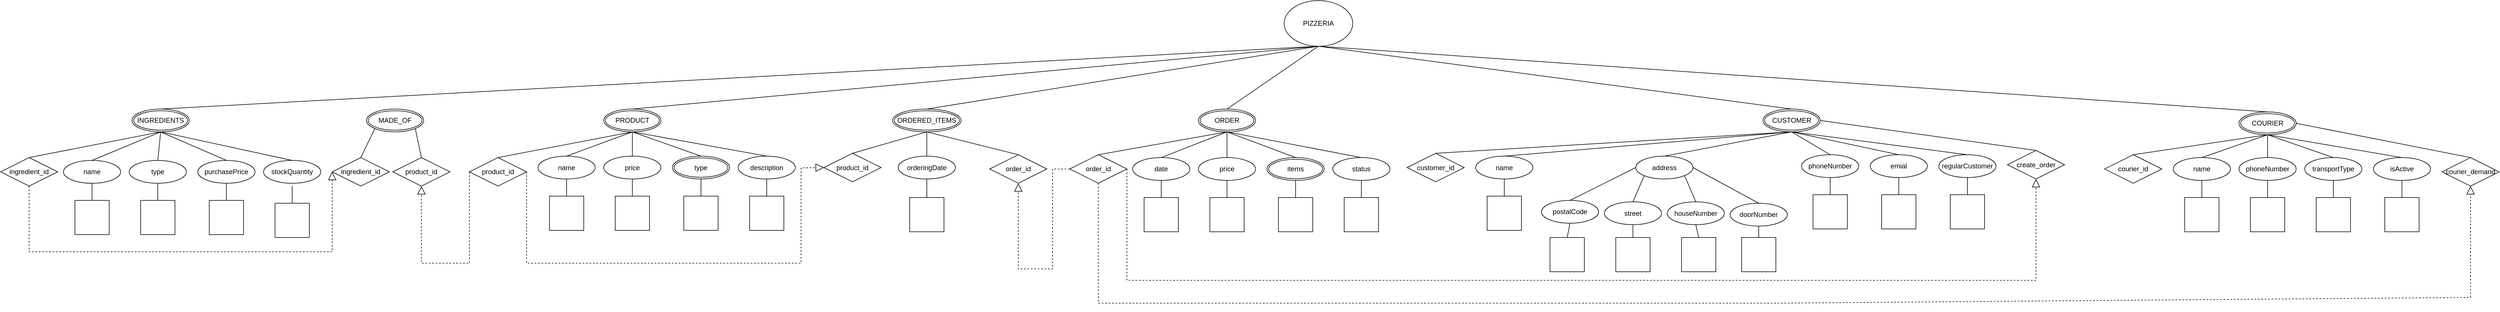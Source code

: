 <mxfile version="22.0.2" type="device">
  <diagram name="1 oldal" id="Y89i1WQ8OMozFqZU52EG">
    <mxGraphModel dx="2624" dy="1449" grid="1" gridSize="10" guides="1" tooltips="1" connect="1" arrows="1" fold="1" page="1" pageScale="1" pageWidth="1654" pageHeight="1169" math="0" shadow="0">
      <root>
        <mxCell id="0" />
        <mxCell id="1" parent="0" />
        <mxCell id="_i2WzTihqjqj80gomEKn-1" value="PIZZERIA" style="ellipse;whiteSpace=wrap;html=1;" parent="1" vertex="1">
          <mxGeometry x="2455" y="290" width="120" height="80" as="geometry" />
        </mxCell>
        <mxCell id="_i2WzTihqjqj80gomEKn-2" value="INGREDIENTS" style="ellipse;shape=doubleEllipse;margin=3;whiteSpace=wrap;html=1;align=center;" parent="1" vertex="1">
          <mxGeometry x="440" y="480" width="100" height="40" as="geometry" />
        </mxCell>
        <mxCell id="_i2WzTihqjqj80gomEKn-3" value="name" style="ellipse;whiteSpace=wrap;html=1;align=center;" parent="1" vertex="1">
          <mxGeometry x="320" y="570" width="100" height="40" as="geometry" />
        </mxCell>
        <mxCell id="_i2WzTihqjqj80gomEKn-4" value="type" style="ellipse;whiteSpace=wrap;html=1;align=center;" parent="1" vertex="1">
          <mxGeometry x="435" y="570" width="100" height="40" as="geometry" />
        </mxCell>
        <mxCell id="_i2WzTihqjqj80gomEKn-5" value="stockQuantity" style="ellipse;whiteSpace=wrap;html=1;align=center;" parent="1" vertex="1">
          <mxGeometry x="670" y="570" width="100" height="40" as="geometry" />
        </mxCell>
        <mxCell id="_i2WzTihqjqj80gomEKn-6" value="purchasePrice" style="ellipse;whiteSpace=wrap;html=1;align=center;" parent="1" vertex="1">
          <mxGeometry x="555" y="570" width="100" height="40" as="geometry" />
        </mxCell>
        <mxCell id="_i2WzTihqjqj80gomEKn-7" value="" style="endArrow=none;html=1;rounded=0;exitX=0.5;exitY=0;exitDx=0;exitDy=0;entryX=0.5;entryY=1;entryDx=0;entryDy=0;" parent="1" source="_i2WzTihqjqj80gomEKn-78" target="_i2WzTihqjqj80gomEKn-2" edge="1">
          <mxGeometry width="50" height="50" relative="1" as="geometry">
            <mxPoint x="260" y="570" as="sourcePoint" />
            <mxPoint x="480" y="490" as="targetPoint" />
          </mxGeometry>
        </mxCell>
        <mxCell id="_i2WzTihqjqj80gomEKn-8" value="" style="endArrow=none;html=1;rounded=0;exitX=0.5;exitY=0;exitDx=0;exitDy=0;entryX=0.5;entryY=1;entryDx=0;entryDy=0;" parent="1" source="_i2WzTihqjqj80gomEKn-3" target="_i2WzTihqjqj80gomEKn-2" edge="1">
          <mxGeometry width="50" height="50" relative="1" as="geometry">
            <mxPoint x="270" y="580" as="sourcePoint" />
            <mxPoint x="490" y="540" as="targetPoint" />
          </mxGeometry>
        </mxCell>
        <mxCell id="_i2WzTihqjqj80gomEKn-9" value="" style="endArrow=none;html=1;rounded=0;exitX=0.5;exitY=0;exitDx=0;exitDy=0;entryX=0.5;entryY=1;entryDx=0;entryDy=0;" parent="1" source="_i2WzTihqjqj80gomEKn-4" target="_i2WzTihqjqj80gomEKn-2" edge="1">
          <mxGeometry width="50" height="50" relative="1" as="geometry">
            <mxPoint x="380" y="580" as="sourcePoint" />
            <mxPoint x="500" y="530" as="targetPoint" />
          </mxGeometry>
        </mxCell>
        <mxCell id="_i2WzTihqjqj80gomEKn-10" value="" style="endArrow=none;html=1;rounded=0;exitX=0.5;exitY=0;exitDx=0;exitDy=0;entryX=0.5;entryY=1;entryDx=0;entryDy=0;" parent="1" source="_i2WzTihqjqj80gomEKn-6" target="_i2WzTihqjqj80gomEKn-2" edge="1">
          <mxGeometry width="50" height="50" relative="1" as="geometry">
            <mxPoint x="495" y="580" as="sourcePoint" />
            <mxPoint x="500" y="530" as="targetPoint" />
          </mxGeometry>
        </mxCell>
        <mxCell id="_i2WzTihqjqj80gomEKn-11" value="" style="endArrow=none;html=1;rounded=0;entryX=0.5;entryY=1;entryDx=0;entryDy=0;exitX=0.5;exitY=0;exitDx=0;exitDy=0;" parent="1" source="_i2WzTihqjqj80gomEKn-5" target="_i2WzTihqjqj80gomEKn-2" edge="1">
          <mxGeometry width="50" height="50" relative="1" as="geometry">
            <mxPoint x="720" y="560" as="sourcePoint" />
            <mxPoint x="500" y="530" as="targetPoint" />
          </mxGeometry>
        </mxCell>
        <mxCell id="_i2WzTihqjqj80gomEKn-12" value="PRODUCT" style="ellipse;shape=doubleEllipse;margin=3;whiteSpace=wrap;html=1;align=center;" parent="1" vertex="1">
          <mxGeometry x="1265" y="480" width="100" height="40" as="geometry" />
        </mxCell>
        <mxCell id="_i2WzTihqjqj80gomEKn-13" value="name" style="ellipse;whiteSpace=wrap;html=1;align=center;" parent="1" vertex="1">
          <mxGeometry x="1150" y="562.5" width="100" height="40" as="geometry" />
        </mxCell>
        <mxCell id="_i2WzTihqjqj80gomEKn-14" value="price" style="ellipse;whiteSpace=wrap;html=1;align=center;" parent="1" vertex="1">
          <mxGeometry x="1265" y="562.5" width="100" height="40" as="geometry" />
        </mxCell>
        <mxCell id="_i2WzTihqjqj80gomEKn-15" value="description" style="ellipse;whiteSpace=wrap;html=1;align=center;" parent="1" vertex="1">
          <mxGeometry x="1500" y="562.5" width="100" height="40" as="geometry" />
        </mxCell>
        <mxCell id="_i2WzTihqjqj80gomEKn-16" value="type" style="ellipse;shape=doubleEllipse;margin=3;whiteSpace=wrap;html=1;align=center;" parent="1" vertex="1">
          <mxGeometry x="1385" y="562.5" width="100" height="40" as="geometry" />
        </mxCell>
        <mxCell id="_i2WzTihqjqj80gomEKn-17" value="" style="endArrow=none;html=1;rounded=0;exitX=0.5;exitY=0;exitDx=0;exitDy=0;entryX=0.5;entryY=1;entryDx=0;entryDy=0;" parent="1" source="_i2WzTihqjqj80gomEKn-79" target="_i2WzTihqjqj80gomEKn-12" edge="1">
          <mxGeometry width="50" height="50" relative="1" as="geometry">
            <mxPoint x="1240" y="565" as="sourcePoint" />
            <mxPoint x="1465" y="540" as="targetPoint" />
          </mxGeometry>
        </mxCell>
        <mxCell id="_i2WzTihqjqj80gomEKn-18" value="" style="endArrow=none;html=1;rounded=0;exitX=0.5;exitY=0;exitDx=0;exitDy=0;entryX=0.5;entryY=1;entryDx=0;entryDy=0;" parent="1" source="_i2WzTihqjqj80gomEKn-13" target="_i2WzTihqjqj80gomEKn-12" edge="1">
          <mxGeometry width="50" height="50" relative="1" as="geometry">
            <mxPoint x="1100" y="572.5" as="sourcePoint" />
            <mxPoint x="1315" y="537.5" as="targetPoint" />
          </mxGeometry>
        </mxCell>
        <mxCell id="_i2WzTihqjqj80gomEKn-19" value="" style="endArrow=none;html=1;rounded=0;entryX=0.5;entryY=1;entryDx=0;entryDy=0;exitX=0.5;exitY=0;exitDx=0;exitDy=0;" parent="1" source="_i2WzTihqjqj80gomEKn-14" target="_i2WzTihqjqj80gomEKn-12" edge="1">
          <mxGeometry width="50" height="50" relative="1" as="geometry">
            <mxPoint x="1360" y="552.5" as="sourcePoint" />
            <mxPoint x="1315" y="537.5" as="targetPoint" />
          </mxGeometry>
        </mxCell>
        <mxCell id="_i2WzTihqjqj80gomEKn-20" value="" style="endArrow=none;html=1;rounded=0;entryX=0.5;entryY=1;entryDx=0;entryDy=0;exitX=0.5;exitY=0;exitDx=0;exitDy=0;" parent="1" source="_i2WzTihqjqj80gomEKn-16" target="_i2WzTihqjqj80gomEKn-12" edge="1">
          <mxGeometry width="50" height="50" relative="1" as="geometry">
            <mxPoint x="1325" y="572.5" as="sourcePoint" />
            <mxPoint x="1315" y="537.5" as="targetPoint" />
          </mxGeometry>
        </mxCell>
        <mxCell id="_i2WzTihqjqj80gomEKn-21" value="" style="endArrow=none;html=1;rounded=0;entryX=0.5;entryY=1;entryDx=0;entryDy=0;exitX=0.5;exitY=0;exitDx=0;exitDy=0;" parent="1" source="_i2WzTihqjqj80gomEKn-15" target="_i2WzTihqjqj80gomEKn-12" edge="1">
          <mxGeometry width="50" height="50" relative="1" as="geometry">
            <mxPoint x="1550" y="562.5" as="sourcePoint" />
            <mxPoint x="1315" y="537.5" as="targetPoint" />
          </mxGeometry>
        </mxCell>
        <mxCell id="_i2WzTihqjqj80gomEKn-22" value="ORDER" style="ellipse;shape=doubleEllipse;margin=3;whiteSpace=wrap;html=1;align=center;" parent="1" vertex="1">
          <mxGeometry x="2305" y="480" width="100" height="40" as="geometry" />
        </mxCell>
        <mxCell id="_i2WzTihqjqj80gomEKn-23" value="date" style="ellipse;whiteSpace=wrap;html=1;align=center;" parent="1" vertex="1">
          <mxGeometry x="2190" y="565" width="100" height="40" as="geometry" />
        </mxCell>
        <mxCell id="_i2WzTihqjqj80gomEKn-24" value="price" style="ellipse;whiteSpace=wrap;html=1;align=center;" parent="1" vertex="1">
          <mxGeometry x="2305" y="565" width="100" height="40" as="geometry" />
        </mxCell>
        <mxCell id="_i2WzTihqjqj80gomEKn-25" value="status" style="ellipse;whiteSpace=wrap;html=1;align=center;" parent="1" vertex="1">
          <mxGeometry x="2540" y="565" width="100" height="40" as="geometry" />
        </mxCell>
        <mxCell id="_i2WzTihqjqj80gomEKn-26" value="items" style="ellipse;shape=doubleEllipse;margin=3;whiteSpace=wrap;html=1;align=center;" parent="1" vertex="1">
          <mxGeometry x="2425" y="565" width="100" height="40" as="geometry" />
        </mxCell>
        <mxCell id="_i2WzTihqjqj80gomEKn-27" value="" style="endArrow=none;html=1;rounded=0;exitX=0.5;exitY=0;exitDx=0;exitDy=0;entryX=0.5;entryY=1;entryDx=0;entryDy=0;" parent="1" source="_i2WzTihqjqj80gomEKn-80" target="_i2WzTihqjqj80gomEKn-22" edge="1">
          <mxGeometry width="50" height="50" relative="1" as="geometry">
            <mxPoint x="2130" y="550" as="sourcePoint" />
            <mxPoint x="2410" y="520" as="targetPoint" />
          </mxGeometry>
        </mxCell>
        <mxCell id="_i2WzTihqjqj80gomEKn-28" value="" style="endArrow=none;html=1;rounded=0;exitX=0.5;exitY=0;exitDx=0;exitDy=0;entryX=0.5;entryY=1;entryDx=0;entryDy=0;" parent="1" source="_i2WzTihqjqj80gomEKn-23" target="_i2WzTihqjqj80gomEKn-22" edge="1">
          <mxGeometry width="50" height="50" relative="1" as="geometry">
            <mxPoint x="2140" y="560" as="sourcePoint" />
            <mxPoint x="2365" y="530" as="targetPoint" />
          </mxGeometry>
        </mxCell>
        <mxCell id="_i2WzTihqjqj80gomEKn-29" value="" style="endArrow=none;html=1;rounded=0;exitX=0.5;exitY=0;exitDx=0;exitDy=0;entryX=0.5;entryY=1;entryDx=0;entryDy=0;" parent="1" source="_i2WzTihqjqj80gomEKn-24" target="_i2WzTihqjqj80gomEKn-22" edge="1">
          <mxGeometry width="50" height="50" relative="1" as="geometry">
            <mxPoint x="2250" y="560" as="sourcePoint" />
            <mxPoint x="2365" y="530" as="targetPoint" />
          </mxGeometry>
        </mxCell>
        <mxCell id="_i2WzTihqjqj80gomEKn-30" value="" style="endArrow=none;html=1;rounded=0;exitX=0.5;exitY=0;exitDx=0;exitDy=0;entryX=0.5;entryY=1;entryDx=0;entryDy=0;" parent="1" source="_i2WzTihqjqj80gomEKn-26" target="_i2WzTihqjqj80gomEKn-22" edge="1">
          <mxGeometry width="50" height="50" relative="1" as="geometry">
            <mxPoint x="2365" y="560" as="sourcePoint" />
            <mxPoint x="2365" y="530" as="targetPoint" />
          </mxGeometry>
        </mxCell>
        <mxCell id="_i2WzTihqjqj80gomEKn-31" value="" style="endArrow=none;html=1;rounded=0;exitX=0.5;exitY=0;exitDx=0;exitDy=0;entryX=0.5;entryY=1;entryDx=0;entryDy=0;" parent="1" source="_i2WzTihqjqj80gomEKn-25" target="_i2WzTihqjqj80gomEKn-22" edge="1">
          <mxGeometry width="50" height="50" relative="1" as="geometry">
            <mxPoint x="2590" y="550" as="sourcePoint" />
            <mxPoint x="2365" y="530" as="targetPoint" />
          </mxGeometry>
        </mxCell>
        <mxCell id="_i2WzTihqjqj80gomEKn-32" value="name" style="ellipse;whiteSpace=wrap;html=1;align=center;" parent="1" vertex="1">
          <mxGeometry x="2790" y="562.5" width="100" height="40" as="geometry" />
        </mxCell>
        <mxCell id="M32mEywmCu3_pC92UhcH-24" style="rounded=0;orthogonalLoop=1;jettySize=auto;html=1;exitX=0;exitY=0.5;exitDx=0;exitDy=0;entryX=0.5;entryY=0;entryDx=0;entryDy=0;startArrow=none;startFill=0;endArrow=none;endFill=0;" parent="1" source="_i2WzTihqjqj80gomEKn-33" target="M32mEywmCu3_pC92UhcH-20" edge="1">
          <mxGeometry relative="1" as="geometry" />
        </mxCell>
        <mxCell id="M32mEywmCu3_pC92UhcH-25" style="edgeStyle=none;rounded=0;orthogonalLoop=1;jettySize=auto;html=1;exitX=0;exitY=1;exitDx=0;exitDy=0;entryX=0.5;entryY=0;entryDx=0;entryDy=0;startArrow=none;startFill=0;endArrow=none;endFill=0;" parent="1" source="_i2WzTihqjqj80gomEKn-33" target="M32mEywmCu3_pC92UhcH-21" edge="1">
          <mxGeometry relative="1" as="geometry" />
        </mxCell>
        <mxCell id="M32mEywmCu3_pC92UhcH-26" style="edgeStyle=none;rounded=0;orthogonalLoop=1;jettySize=auto;html=1;exitX=1;exitY=1;exitDx=0;exitDy=0;entryX=0.5;entryY=0;entryDx=0;entryDy=0;startArrow=none;startFill=0;endArrow=none;endFill=0;" parent="1" source="_i2WzTihqjqj80gomEKn-33" target="M32mEywmCu3_pC92UhcH-22" edge="1">
          <mxGeometry relative="1" as="geometry" />
        </mxCell>
        <mxCell id="M32mEywmCu3_pC92UhcH-27" style="edgeStyle=none;rounded=0;orthogonalLoop=1;jettySize=auto;html=1;exitX=1;exitY=0.5;exitDx=0;exitDy=0;entryX=0.5;entryY=0;entryDx=0;entryDy=0;startArrow=none;startFill=0;endArrow=none;endFill=0;" parent="1" source="_i2WzTihqjqj80gomEKn-33" target="M32mEywmCu3_pC92UhcH-23" edge="1">
          <mxGeometry relative="1" as="geometry" />
        </mxCell>
        <mxCell id="_i2WzTihqjqj80gomEKn-33" value="address" style="ellipse;whiteSpace=wrap;html=1;align=center;" parent="1" vertex="1">
          <mxGeometry x="3070" y="562.5" width="100" height="40" as="geometry" />
        </mxCell>
        <mxCell id="_i2WzTihqjqj80gomEKn-34" value="phoneNumber" style="ellipse;whiteSpace=wrap;html=1;align=center;" parent="1" vertex="1">
          <mxGeometry x="3360" y="560" width="100" height="40" as="geometry" />
        </mxCell>
        <mxCell id="_i2WzTihqjqj80gomEKn-35" value="emial" style="ellipse;whiteSpace=wrap;html=1;align=center;" parent="1" vertex="1">
          <mxGeometry x="3480" y="560" width="100" height="40" as="geometry" />
        </mxCell>
        <mxCell id="_i2WzTihqjqj80gomEKn-36" value="regularCustomer" style="ellipse;whiteSpace=wrap;html=1;align=center;" parent="1" vertex="1">
          <mxGeometry x="3600" y="560" width="100" height="40" as="geometry" />
        </mxCell>
        <mxCell id="M32mEywmCu3_pC92UhcH-40" style="rounded=0;orthogonalLoop=1;jettySize=auto;html=1;exitX=1;exitY=0.5;exitDx=0;exitDy=0;entryX=0.5;entryY=0;entryDx=0;entryDy=0;startArrow=none;startFill=0;endArrow=none;endFill=0;" parent="1" source="_i2WzTihqjqj80gomEKn-37" target="M32mEywmCu3_pC92UhcH-39" edge="1">
          <mxGeometry relative="1" as="geometry" />
        </mxCell>
        <mxCell id="_i2WzTihqjqj80gomEKn-37" value="CUSTOMER" style="ellipse;shape=doubleEllipse;margin=3;whiteSpace=wrap;html=1;align=center;" parent="1" vertex="1">
          <mxGeometry x="3292.5" y="480" width="100" height="40" as="geometry" />
        </mxCell>
        <mxCell id="_i2WzTihqjqj80gomEKn-38" value="" style="endArrow=none;html=1;rounded=0;exitX=0.5;exitY=0;exitDx=0;exitDy=0;entryX=0.5;entryY=1;entryDx=0;entryDy=0;" parent="1" source="_i2WzTihqjqj80gomEKn-81" target="_i2WzTihqjqj80gomEKn-37" edge="1">
          <mxGeometry width="50" height="50" relative="1" as="geometry">
            <mxPoint x="2630" y="485" as="sourcePoint" />
            <mxPoint x="2987.5" y="365" as="targetPoint" />
          </mxGeometry>
        </mxCell>
        <mxCell id="_i2WzTihqjqj80gomEKn-39" value="" style="endArrow=none;html=1;rounded=0;exitX=0.5;exitY=0;exitDx=0;exitDy=0;entryX=0.5;entryY=1;entryDx=0;entryDy=0;" parent="1" source="_i2WzTihqjqj80gomEKn-32" target="_i2WzTihqjqj80gomEKn-37" edge="1">
          <mxGeometry width="50" height="50" relative="1" as="geometry">
            <mxPoint x="3080.5" y="570" as="sourcePoint" />
            <mxPoint x="3352.5" y="530" as="targetPoint" />
          </mxGeometry>
        </mxCell>
        <mxCell id="_i2WzTihqjqj80gomEKn-40" value="" style="endArrow=none;html=1;rounded=0;exitX=0.5;exitY=0;exitDx=0;exitDy=0;entryX=0.5;entryY=1;entryDx=0;entryDy=0;" parent="1" source="_i2WzTihqjqj80gomEKn-33" target="_i2WzTihqjqj80gomEKn-37" edge="1">
          <mxGeometry width="50" height="50" relative="1" as="geometry">
            <mxPoint x="3190.5" y="570" as="sourcePoint" />
            <mxPoint x="3352.5" y="530" as="targetPoint" />
          </mxGeometry>
        </mxCell>
        <mxCell id="_i2WzTihqjqj80gomEKn-41" value="" style="endArrow=none;html=1;rounded=0;exitX=0.5;exitY=0;exitDx=0;exitDy=0;entryX=0.5;entryY=1;entryDx=0;entryDy=0;" parent="1" source="_i2WzTihqjqj80gomEKn-34" target="_i2WzTihqjqj80gomEKn-37" edge="1">
          <mxGeometry width="50" height="50" relative="1" as="geometry">
            <mxPoint x="3200.5" y="580" as="sourcePoint" />
            <mxPoint x="3352.5" y="530" as="targetPoint" />
          </mxGeometry>
        </mxCell>
        <mxCell id="_i2WzTihqjqj80gomEKn-42" value="" style="endArrow=none;html=1;rounded=0;exitX=0.5;exitY=0;exitDx=0;exitDy=0;entryX=0.5;entryY=1;entryDx=0;entryDy=0;" parent="1" source="_i2WzTihqjqj80gomEKn-35" target="_i2WzTihqjqj80gomEKn-37" edge="1">
          <mxGeometry width="50" height="50" relative="1" as="geometry">
            <mxPoint x="3305.5" y="570" as="sourcePoint" />
            <mxPoint x="3352.5" y="530" as="targetPoint" />
          </mxGeometry>
        </mxCell>
        <mxCell id="_i2WzTihqjqj80gomEKn-43" value="" style="endArrow=none;html=1;rounded=0;exitX=0.5;exitY=0;exitDx=0;exitDy=0;entryX=0.5;entryY=1;entryDx=0;entryDy=0;" parent="1" source="_i2WzTihqjqj80gomEKn-36" target="_i2WzTihqjqj80gomEKn-37" edge="1">
          <mxGeometry width="50" height="50" relative="1" as="geometry">
            <mxPoint x="3540.5" y="570" as="sourcePoint" />
            <mxPoint x="3352.5" y="530" as="targetPoint" />
          </mxGeometry>
        </mxCell>
        <mxCell id="_i2WzTihqjqj80gomEKn-44" value="" style="rounded=0;whiteSpace=wrap;html=1;" parent="1" vertex="1">
          <mxGeometry x="340" y="640" width="60" height="60" as="geometry" />
        </mxCell>
        <mxCell id="_i2WzTihqjqj80gomEKn-45" value="" style="rounded=0;whiteSpace=wrap;html=1;" parent="1" vertex="1">
          <mxGeometry x="455" y="640" width="60" height="60" as="geometry" />
        </mxCell>
        <mxCell id="_i2WzTihqjqj80gomEKn-46" value="" style="rounded=0;whiteSpace=wrap;html=1;" parent="1" vertex="1">
          <mxGeometry x="690" y="645" width="60" height="60" as="geometry" />
        </mxCell>
        <mxCell id="_i2WzTihqjqj80gomEKn-47" value="" style="rounded=0;whiteSpace=wrap;html=1;" parent="1" vertex="1">
          <mxGeometry x="575" y="640" width="60" height="60" as="geometry" />
        </mxCell>
        <mxCell id="_i2WzTihqjqj80gomEKn-48" value="" style="endArrow=none;html=1;rounded=0;entryX=0.5;entryY=1;entryDx=0;entryDy=0;exitX=0.5;exitY=0;exitDx=0;exitDy=0;" parent="1" source="_i2WzTihqjqj80gomEKn-44" target="_i2WzTihqjqj80gomEKn-3" edge="1">
          <mxGeometry width="50" height="50" relative="1" as="geometry">
            <mxPoint x="270" y="650" as="sourcePoint" />
            <mxPoint x="270" y="620" as="targetPoint" />
          </mxGeometry>
        </mxCell>
        <mxCell id="_i2WzTihqjqj80gomEKn-49" value="" style="endArrow=none;html=1;rounded=0;entryX=0.5;entryY=1;entryDx=0;entryDy=0;exitX=0.5;exitY=0;exitDx=0;exitDy=0;" parent="1" source="_i2WzTihqjqj80gomEKn-45" target="_i2WzTihqjqj80gomEKn-4" edge="1">
          <mxGeometry width="50" height="50" relative="1" as="geometry">
            <mxPoint x="380" y="650" as="sourcePoint" />
            <mxPoint x="380" y="620" as="targetPoint" />
          </mxGeometry>
        </mxCell>
        <mxCell id="_i2WzTihqjqj80gomEKn-50" value="" style="endArrow=none;html=1;rounded=0;entryX=0.5;entryY=1;entryDx=0;entryDy=0;exitX=0.5;exitY=0;exitDx=0;exitDy=0;" parent="1" source="_i2WzTihqjqj80gomEKn-47" target="_i2WzTihqjqj80gomEKn-6" edge="1">
          <mxGeometry width="50" height="50" relative="1" as="geometry">
            <mxPoint x="495" y="650" as="sourcePoint" />
            <mxPoint x="495" y="620" as="targetPoint" />
          </mxGeometry>
        </mxCell>
        <mxCell id="_i2WzTihqjqj80gomEKn-51" value="" style="endArrow=none;html=1;rounded=0;entryX=0.5;entryY=1;entryDx=0;entryDy=0;exitX=0.5;exitY=0;exitDx=0;exitDy=0;" parent="1" source="_i2WzTihqjqj80gomEKn-46" edge="1">
          <mxGeometry width="50" height="50" relative="1" as="geometry">
            <mxPoint x="615" y="655" as="sourcePoint" />
            <mxPoint x="720" y="615" as="targetPoint" />
          </mxGeometry>
        </mxCell>
        <mxCell id="_i2WzTihqjqj80gomEKn-52" value="" style="rounded=0;whiteSpace=wrap;html=1;" parent="1" vertex="1">
          <mxGeometry x="1170" y="632.5" width="60" height="60" as="geometry" />
        </mxCell>
        <mxCell id="_i2WzTihqjqj80gomEKn-53" value="" style="endArrow=none;html=1;rounded=0;entryX=0.5;entryY=1;entryDx=0;entryDy=0;exitX=0.5;exitY=0;exitDx=0;exitDy=0;" parent="1" source="_i2WzTihqjqj80gomEKn-52" edge="1">
          <mxGeometry width="50" height="50" relative="1" as="geometry">
            <mxPoint x="1095" y="642.5" as="sourcePoint" />
            <mxPoint x="1200" y="602.5" as="targetPoint" />
          </mxGeometry>
        </mxCell>
        <mxCell id="_i2WzTihqjqj80gomEKn-54" value="" style="rounded=0;whiteSpace=wrap;html=1;" parent="1" vertex="1">
          <mxGeometry x="1285" y="632.5" width="60" height="60" as="geometry" />
        </mxCell>
        <mxCell id="_i2WzTihqjqj80gomEKn-55" value="" style="endArrow=none;html=1;rounded=0;entryX=0.5;entryY=1;entryDx=0;entryDy=0;exitX=0.5;exitY=0;exitDx=0;exitDy=0;" parent="1" source="_i2WzTihqjqj80gomEKn-54" edge="1">
          <mxGeometry width="50" height="50" relative="1" as="geometry">
            <mxPoint x="1210" y="642.5" as="sourcePoint" />
            <mxPoint x="1315" y="602.5" as="targetPoint" />
          </mxGeometry>
        </mxCell>
        <mxCell id="_i2WzTihqjqj80gomEKn-56" value="" style="rounded=0;whiteSpace=wrap;html=1;" parent="1" vertex="1">
          <mxGeometry x="1405" y="632.5" width="60" height="60" as="geometry" />
        </mxCell>
        <mxCell id="_i2WzTihqjqj80gomEKn-57" value="" style="endArrow=none;html=1;rounded=0;entryX=0.5;entryY=1;entryDx=0;entryDy=0;exitX=0.5;exitY=0;exitDx=0;exitDy=0;" parent="1" source="_i2WzTihqjqj80gomEKn-56" edge="1">
          <mxGeometry width="50" height="50" relative="1" as="geometry">
            <mxPoint x="1330" y="642.5" as="sourcePoint" />
            <mxPoint x="1435" y="602.5" as="targetPoint" />
          </mxGeometry>
        </mxCell>
        <mxCell id="_i2WzTihqjqj80gomEKn-58" value="" style="rounded=0;whiteSpace=wrap;html=1;" parent="1" vertex="1">
          <mxGeometry x="1520" y="632.5" width="60" height="60" as="geometry" />
        </mxCell>
        <mxCell id="_i2WzTihqjqj80gomEKn-59" value="" style="endArrow=none;html=1;rounded=0;entryX=0.5;entryY=1;entryDx=0;entryDy=0;exitX=0.5;exitY=0;exitDx=0;exitDy=0;" parent="1" source="_i2WzTihqjqj80gomEKn-58" target="_i2WzTihqjqj80gomEKn-15" edge="1">
          <mxGeometry width="50" height="50" relative="1" as="geometry">
            <mxPoint x="1445" y="642.5" as="sourcePoint" />
            <mxPoint x="1550" y="602.5" as="targetPoint" />
          </mxGeometry>
        </mxCell>
        <mxCell id="_i2WzTihqjqj80gomEKn-60" value="" style="rounded=0;whiteSpace=wrap;html=1;" parent="1" vertex="1">
          <mxGeometry x="2210" y="635" width="60" height="60" as="geometry" />
        </mxCell>
        <mxCell id="_i2WzTihqjqj80gomEKn-61" value="" style="endArrow=none;html=1;rounded=0;entryX=0.5;entryY=1;entryDx=0;entryDy=0;exitX=0.5;exitY=0;exitDx=0;exitDy=0;" parent="1" source="_i2WzTihqjqj80gomEKn-60" edge="1">
          <mxGeometry width="50" height="50" relative="1" as="geometry">
            <mxPoint x="2135" y="645" as="sourcePoint" />
            <mxPoint x="2240" y="605" as="targetPoint" />
          </mxGeometry>
        </mxCell>
        <mxCell id="_i2WzTihqjqj80gomEKn-62" value="" style="rounded=0;whiteSpace=wrap;html=1;" parent="1" vertex="1">
          <mxGeometry x="2325" y="635" width="60" height="60" as="geometry" />
        </mxCell>
        <mxCell id="_i2WzTihqjqj80gomEKn-63" value="" style="endArrow=none;html=1;rounded=0;entryX=0.5;entryY=1;entryDx=0;entryDy=0;exitX=0.5;exitY=0;exitDx=0;exitDy=0;" parent="1" source="_i2WzTihqjqj80gomEKn-62" edge="1">
          <mxGeometry width="50" height="50" relative="1" as="geometry">
            <mxPoint x="2250" y="645" as="sourcePoint" />
            <mxPoint x="2355" y="605" as="targetPoint" />
          </mxGeometry>
        </mxCell>
        <mxCell id="_i2WzTihqjqj80gomEKn-64" value="" style="rounded=0;whiteSpace=wrap;html=1;" parent="1" vertex="1">
          <mxGeometry x="2445" y="635" width="60" height="60" as="geometry" />
        </mxCell>
        <mxCell id="_i2WzTihqjqj80gomEKn-65" value="" style="endArrow=none;html=1;rounded=0;entryX=0.5;entryY=1;entryDx=0;entryDy=0;exitX=0.5;exitY=0;exitDx=0;exitDy=0;" parent="1" source="_i2WzTihqjqj80gomEKn-64" edge="1">
          <mxGeometry width="50" height="50" relative="1" as="geometry">
            <mxPoint x="2370" y="645" as="sourcePoint" />
            <mxPoint x="2475" y="605" as="targetPoint" />
          </mxGeometry>
        </mxCell>
        <mxCell id="_i2WzTihqjqj80gomEKn-66" value="" style="rounded=0;whiteSpace=wrap;html=1;" parent="1" vertex="1">
          <mxGeometry x="2560" y="635" width="60" height="60" as="geometry" />
        </mxCell>
        <mxCell id="_i2WzTihqjqj80gomEKn-67" value="" style="endArrow=none;html=1;rounded=0;entryX=0.5;entryY=1;entryDx=0;entryDy=0;exitX=0.5;exitY=0;exitDx=0;exitDy=0;" parent="1" source="_i2WzTihqjqj80gomEKn-66" target="_i2WzTihqjqj80gomEKn-25" edge="1">
          <mxGeometry width="50" height="50" relative="1" as="geometry">
            <mxPoint x="2485" y="645" as="sourcePoint" />
            <mxPoint x="2590" y="605" as="targetPoint" />
          </mxGeometry>
        </mxCell>
        <mxCell id="_i2WzTihqjqj80gomEKn-68" value="" style="rounded=0;whiteSpace=wrap;html=1;" parent="1" vertex="1">
          <mxGeometry x="2810" y="632.5" width="60" height="60" as="geometry" />
        </mxCell>
        <mxCell id="_i2WzTihqjqj80gomEKn-69" value="" style="endArrow=none;html=1;rounded=0;entryX=0.5;entryY=1;entryDx=0;entryDy=0;exitX=0.5;exitY=0;exitDx=0;exitDy=0;" parent="1" source="_i2WzTihqjqj80gomEKn-68" edge="1">
          <mxGeometry width="50" height="50" relative="1" as="geometry">
            <mxPoint x="2735" y="642.5" as="sourcePoint" />
            <mxPoint x="2840" y="602.5" as="targetPoint" />
          </mxGeometry>
        </mxCell>
        <mxCell id="_i2WzTihqjqj80gomEKn-72" value="" style="rounded=0;whiteSpace=wrap;html=1;" parent="1" vertex="1">
          <mxGeometry x="3380" y="630" width="60" height="60" as="geometry" />
        </mxCell>
        <mxCell id="_i2WzTihqjqj80gomEKn-73" value="" style="endArrow=none;html=1;rounded=0;entryX=0.5;entryY=1;entryDx=0;entryDy=0;exitX=0.5;exitY=0;exitDx=0;exitDy=0;" parent="1" source="_i2WzTihqjqj80gomEKn-72" edge="1">
          <mxGeometry width="50" height="50" relative="1" as="geometry">
            <mxPoint x="3305" y="640" as="sourcePoint" />
            <mxPoint x="3410" y="600" as="targetPoint" />
          </mxGeometry>
        </mxCell>
        <mxCell id="_i2WzTihqjqj80gomEKn-74" value="" style="rounded=0;whiteSpace=wrap;html=1;" parent="1" vertex="1">
          <mxGeometry x="3500" y="630" width="60" height="60" as="geometry" />
        </mxCell>
        <mxCell id="_i2WzTihqjqj80gomEKn-75" value="" style="endArrow=none;html=1;rounded=0;entryX=0.5;entryY=1;entryDx=0;entryDy=0;exitX=0.5;exitY=0;exitDx=0;exitDy=0;" parent="1" source="_i2WzTihqjqj80gomEKn-74" edge="1">
          <mxGeometry width="50" height="50" relative="1" as="geometry">
            <mxPoint x="3425" y="640" as="sourcePoint" />
            <mxPoint x="3530" y="600" as="targetPoint" />
          </mxGeometry>
        </mxCell>
        <mxCell id="_i2WzTihqjqj80gomEKn-76" value="" style="rounded=0;whiteSpace=wrap;html=1;" parent="1" vertex="1">
          <mxGeometry x="3620" y="630" width="60" height="60" as="geometry" />
        </mxCell>
        <mxCell id="_i2WzTihqjqj80gomEKn-77" value="" style="endArrow=none;html=1;rounded=0;entryX=0.5;entryY=1;entryDx=0;entryDy=0;exitX=0.5;exitY=0;exitDx=0;exitDy=0;" parent="1" source="_i2WzTihqjqj80gomEKn-76" edge="1">
          <mxGeometry width="50" height="50" relative="1" as="geometry">
            <mxPoint x="3545" y="640" as="sourcePoint" />
            <mxPoint x="3650" y="600" as="targetPoint" />
          </mxGeometry>
        </mxCell>
        <mxCell id="_i2WzTihqjqj80gomEKn-78" value="ingredient_id" style="rhombus;whiteSpace=wrap;html=1;" parent="1" vertex="1">
          <mxGeometry x="210" y="565" width="100" height="50" as="geometry" />
        </mxCell>
        <mxCell id="_i2WzTihqjqj80gomEKn-79" value="product_id" style="rhombus;whiteSpace=wrap;html=1;" parent="1" vertex="1">
          <mxGeometry x="1030" y="565" width="100" height="50" as="geometry" />
        </mxCell>
        <mxCell id="_i2WzTihqjqj80gomEKn-80" value="order_id" style="rhombus;whiteSpace=wrap;html=1;" parent="1" vertex="1">
          <mxGeometry x="2080" y="560" width="100" height="50" as="geometry" />
        </mxCell>
        <mxCell id="_i2WzTihqjqj80gomEKn-81" value="customer_id" style="rhombus;whiteSpace=wrap;html=1;" parent="1" vertex="1">
          <mxGeometry x="2670" y="557.5" width="100" height="50" as="geometry" />
        </mxCell>
        <mxCell id="_i2WzTihqjqj80gomEKn-87" value="" style="endArrow=none;html=1;rounded=0;entryX=0.5;entryY=1;entryDx=0;entryDy=0;exitX=0.5;exitY=0;exitDx=0;exitDy=0;" parent="1" source="_i2WzTihqjqj80gomEKn-2" target="_i2WzTihqjqj80gomEKn-1" edge="1">
          <mxGeometry width="50" height="50" relative="1" as="geometry">
            <mxPoint x="1010" y="610" as="sourcePoint" />
            <mxPoint x="1060" y="560" as="targetPoint" />
          </mxGeometry>
        </mxCell>
        <mxCell id="_i2WzTihqjqj80gomEKn-88" value="" style="endArrow=none;html=1;rounded=0;entryX=0.5;entryY=1;entryDx=0;entryDy=0;exitX=0.5;exitY=0;exitDx=0;exitDy=0;" parent="1" source="_i2WzTihqjqj80gomEKn-12" target="_i2WzTihqjqj80gomEKn-1" edge="1">
          <mxGeometry width="50" height="50" relative="1" as="geometry">
            <mxPoint x="810" y="420" as="sourcePoint" />
            <mxPoint x="1195" y="360" as="targetPoint" />
          </mxGeometry>
        </mxCell>
        <mxCell id="_i2WzTihqjqj80gomEKn-89" value="" style="endArrow=none;html=1;rounded=0;entryX=0.5;entryY=1;entryDx=0;entryDy=0;exitX=0.5;exitY=0;exitDx=0;exitDy=0;" parent="1" source="_i2WzTihqjqj80gomEKn-22" target="_i2WzTihqjqj80gomEKn-1" edge="1">
          <mxGeometry width="50" height="50" relative="1" as="geometry">
            <mxPoint x="1463" y="420" as="sourcePoint" />
            <mxPoint x="1195" y="360" as="targetPoint" />
          </mxGeometry>
        </mxCell>
        <mxCell id="_i2WzTihqjqj80gomEKn-90" value="" style="endArrow=none;html=1;rounded=0;entryX=0.5;entryY=1;entryDx=0;entryDy=0;exitX=0.5;exitY=0;exitDx=0;exitDy=0;" parent="1" source="_i2WzTihqjqj80gomEKn-37" target="_i2WzTihqjqj80gomEKn-1" edge="1">
          <mxGeometry width="50" height="50" relative="1" as="geometry">
            <mxPoint x="2055" y="415" as="sourcePoint" />
            <mxPoint x="1195" y="360" as="targetPoint" />
          </mxGeometry>
        </mxCell>
        <mxCell id="_i2WzTihqjqj80gomEKn-101" value="ORDERED_ITEMS" style="ellipse;shape=doubleEllipse;margin=3;whiteSpace=wrap;html=1;align=center;" parent="1" vertex="1">
          <mxGeometry x="1770" y="480" width="120" height="40" as="geometry" />
        </mxCell>
        <mxCell id="_i2WzTihqjqj80gomEKn-102" value="product_id" style="rhombus;whiteSpace=wrap;html=1;" parent="1" vertex="1">
          <mxGeometry x="1650" y="557.5" width="100" height="50" as="geometry" />
        </mxCell>
        <mxCell id="_i2WzTihqjqj80gomEKn-103" value="order_id" style="rhombus;whiteSpace=wrap;html=1;" parent="1" vertex="1">
          <mxGeometry x="1940" y="560" width="100" height="50" as="geometry" />
        </mxCell>
        <mxCell id="_i2WzTihqjqj80gomEKn-104" value="" style="endArrow=none;html=1;rounded=0;exitX=0.5;exitY=0;exitDx=0;exitDy=0;entryX=0.5;entryY=1;entryDx=0;entryDy=0;" parent="1" source="_i2WzTihqjqj80gomEKn-102" target="_i2WzTihqjqj80gomEKn-101" edge="1">
          <mxGeometry width="50" height="50" relative="1" as="geometry">
            <mxPoint x="1930" y="430" as="sourcePoint" />
            <mxPoint x="1980" y="380" as="targetPoint" />
          </mxGeometry>
        </mxCell>
        <mxCell id="_i2WzTihqjqj80gomEKn-105" value="" style="endArrow=none;html=1;rounded=0;exitX=0.5;exitY=1;exitDx=0;exitDy=0;entryX=0.5;entryY=0;entryDx=0;entryDy=0;" parent="1" source="_i2WzTihqjqj80gomEKn-101" target="_i2WzTihqjqj80gomEKn-103" edge="1">
          <mxGeometry width="50" height="50" relative="1" as="geometry">
            <mxPoint x="1910" y="550" as="sourcePoint" />
            <mxPoint x="2167.5" y="560" as="targetPoint" />
          </mxGeometry>
        </mxCell>
        <mxCell id="_i2WzTihqjqj80gomEKn-114" value="" style="endArrow=none;html=1;rounded=0;entryX=0.5;entryY=1;entryDx=0;entryDy=0;exitX=0.5;exitY=0;exitDx=0;exitDy=0;" parent="1" source="_i2WzTihqjqj80gomEKn-101" target="_i2WzTihqjqj80gomEKn-1" edge="1">
          <mxGeometry width="50" height="50" relative="1" as="geometry">
            <mxPoint x="1960" y="500" as="sourcePoint" />
            <mxPoint x="1188.667" y="380" as="targetPoint" />
          </mxGeometry>
        </mxCell>
        <mxCell id="_i2WzTihqjqj80gomEKn-115" value="name" style="ellipse;whiteSpace=wrap;html=1;align=center;" parent="1" vertex="1">
          <mxGeometry x="4010" y="565" width="100" height="40" as="geometry" />
        </mxCell>
        <mxCell id="_i2WzTihqjqj80gomEKn-116" value="phoneNumber" style="ellipse;whiteSpace=wrap;html=1;align=center;" parent="1" vertex="1">
          <mxGeometry x="4125" y="565" width="100" height="40" as="geometry" />
        </mxCell>
        <mxCell id="_i2WzTihqjqj80gomEKn-117" value="transportType" style="ellipse;whiteSpace=wrap;html=1;align=center;" parent="1" vertex="1">
          <mxGeometry x="4240" y="565" width="100" height="40" as="geometry" />
        </mxCell>
        <mxCell id="_i2WzTihqjqj80gomEKn-118" value="isActive" style="ellipse;whiteSpace=wrap;html=1;align=center;" parent="1" vertex="1">
          <mxGeometry x="4360" y="565" width="100" height="40" as="geometry" />
        </mxCell>
        <mxCell id="M32mEywmCu3_pC92UhcH-16" style="rounded=0;orthogonalLoop=1;jettySize=auto;html=1;exitX=1;exitY=0.5;exitDx=0;exitDy=0;entryX=0.5;entryY=0;entryDx=0;entryDy=0;startArrow=none;startFill=0;endArrow=none;endFill=0;" parent="1" source="_i2WzTihqjqj80gomEKn-120" target="M32mEywmCu3_pC92UhcH-15" edge="1">
          <mxGeometry relative="1" as="geometry" />
        </mxCell>
        <mxCell id="_i2WzTihqjqj80gomEKn-120" value="COURIER" style="ellipse;shape=doubleEllipse;margin=3;whiteSpace=wrap;html=1;align=center;" parent="1" vertex="1">
          <mxGeometry x="4125" y="485" width="100" height="40" as="geometry" />
        </mxCell>
        <mxCell id="_i2WzTihqjqj80gomEKn-121" value="" style="endArrow=none;html=1;rounded=0;exitX=0.5;exitY=0;exitDx=0;exitDy=0;entryX=0.5;entryY=1;entryDx=0;entryDy=0;" parent="1" source="_i2WzTihqjqj80gomEKn-137" target="_i2WzTihqjqj80gomEKn-120" edge="1">
          <mxGeometry width="50" height="50" relative="1" as="geometry">
            <mxPoint x="3510" y="490" as="sourcePoint" />
            <mxPoint x="3867.5" y="370" as="targetPoint" />
          </mxGeometry>
        </mxCell>
        <mxCell id="_i2WzTihqjqj80gomEKn-122" value="" style="endArrow=none;html=1;rounded=0;exitX=0.5;exitY=0;exitDx=0;exitDy=0;entryX=0.5;entryY=1;entryDx=0;entryDy=0;" parent="1" source="_i2WzTihqjqj80gomEKn-115" target="_i2WzTihqjqj80gomEKn-120" edge="1">
          <mxGeometry width="50" height="50" relative="1" as="geometry">
            <mxPoint x="3960.5" y="575" as="sourcePoint" />
            <mxPoint x="4232.5" y="535" as="targetPoint" />
          </mxGeometry>
        </mxCell>
        <mxCell id="_i2WzTihqjqj80gomEKn-123" value="" style="endArrow=none;html=1;rounded=0;exitX=0.5;exitY=0;exitDx=0;exitDy=0;entryX=0.5;entryY=1;entryDx=0;entryDy=0;" parent="1" source="_i2WzTihqjqj80gomEKn-116" target="_i2WzTihqjqj80gomEKn-120" edge="1">
          <mxGeometry width="50" height="50" relative="1" as="geometry">
            <mxPoint x="4070.5" y="575" as="sourcePoint" />
            <mxPoint x="4232.5" y="535" as="targetPoint" />
          </mxGeometry>
        </mxCell>
        <mxCell id="_i2WzTihqjqj80gomEKn-124" value="" style="endArrow=none;html=1;rounded=0;exitX=0.5;exitY=0;exitDx=0;exitDy=0;entryX=0.5;entryY=1;entryDx=0;entryDy=0;" parent="1" source="_i2WzTihqjqj80gomEKn-117" target="_i2WzTihqjqj80gomEKn-120" edge="1">
          <mxGeometry width="50" height="50" relative="1" as="geometry">
            <mxPoint x="4080.5" y="585" as="sourcePoint" />
            <mxPoint x="4232.5" y="535" as="targetPoint" />
          </mxGeometry>
        </mxCell>
        <mxCell id="_i2WzTihqjqj80gomEKn-125" value="" style="endArrow=none;html=1;rounded=0;exitX=0.5;exitY=0;exitDx=0;exitDy=0;entryX=0.5;entryY=1;entryDx=0;entryDy=0;" parent="1" source="_i2WzTihqjqj80gomEKn-118" target="_i2WzTihqjqj80gomEKn-120" edge="1">
          <mxGeometry width="50" height="50" relative="1" as="geometry">
            <mxPoint x="4185.5" y="575" as="sourcePoint" />
            <mxPoint x="4232.5" y="535" as="targetPoint" />
          </mxGeometry>
        </mxCell>
        <mxCell id="_i2WzTihqjqj80gomEKn-127" value="" style="rounded=0;whiteSpace=wrap;html=1;" parent="1" vertex="1">
          <mxGeometry x="4030" y="635" width="60" height="60" as="geometry" />
        </mxCell>
        <mxCell id="_i2WzTihqjqj80gomEKn-128" value="" style="endArrow=none;html=1;rounded=0;entryX=0.5;entryY=1;entryDx=0;entryDy=0;exitX=0.5;exitY=0;exitDx=0;exitDy=0;" parent="1" source="_i2WzTihqjqj80gomEKn-127" edge="1">
          <mxGeometry width="50" height="50" relative="1" as="geometry">
            <mxPoint x="3955" y="645" as="sourcePoint" />
            <mxPoint x="4060" y="605" as="targetPoint" />
          </mxGeometry>
        </mxCell>
        <mxCell id="_i2WzTihqjqj80gomEKn-129" value="" style="rounded=0;whiteSpace=wrap;html=1;" parent="1" vertex="1">
          <mxGeometry x="4145" y="635" width="60" height="60" as="geometry" />
        </mxCell>
        <mxCell id="_i2WzTihqjqj80gomEKn-130" value="" style="endArrow=none;html=1;rounded=0;entryX=0.5;entryY=1;entryDx=0;entryDy=0;exitX=0.5;exitY=0;exitDx=0;exitDy=0;" parent="1" source="_i2WzTihqjqj80gomEKn-129" edge="1">
          <mxGeometry width="50" height="50" relative="1" as="geometry">
            <mxPoint x="4070" y="645" as="sourcePoint" />
            <mxPoint x="4175" y="605" as="targetPoint" />
          </mxGeometry>
        </mxCell>
        <mxCell id="_i2WzTihqjqj80gomEKn-131" value="" style="rounded=0;whiteSpace=wrap;html=1;" parent="1" vertex="1">
          <mxGeometry x="4260" y="635" width="60" height="60" as="geometry" />
        </mxCell>
        <mxCell id="_i2WzTihqjqj80gomEKn-132" value="" style="endArrow=none;html=1;rounded=0;entryX=0.5;entryY=1;entryDx=0;entryDy=0;exitX=0.5;exitY=0;exitDx=0;exitDy=0;" parent="1" source="_i2WzTihqjqj80gomEKn-131" edge="1">
          <mxGeometry width="50" height="50" relative="1" as="geometry">
            <mxPoint x="4185" y="645" as="sourcePoint" />
            <mxPoint x="4290" y="605" as="targetPoint" />
          </mxGeometry>
        </mxCell>
        <mxCell id="_i2WzTihqjqj80gomEKn-133" value="" style="rounded=0;whiteSpace=wrap;html=1;" parent="1" vertex="1">
          <mxGeometry x="4380" y="635" width="60" height="60" as="geometry" />
        </mxCell>
        <mxCell id="_i2WzTihqjqj80gomEKn-134" value="" style="endArrow=none;html=1;rounded=0;entryX=0.5;entryY=1;entryDx=0;entryDy=0;exitX=0.5;exitY=0;exitDx=0;exitDy=0;" parent="1" source="_i2WzTihqjqj80gomEKn-133" edge="1">
          <mxGeometry width="50" height="50" relative="1" as="geometry">
            <mxPoint x="4305" y="645" as="sourcePoint" />
            <mxPoint x="4410" y="605" as="targetPoint" />
          </mxGeometry>
        </mxCell>
        <mxCell id="_i2WzTihqjqj80gomEKn-137" value="courier_id" style="rhombus;whiteSpace=wrap;html=1;" parent="1" vertex="1">
          <mxGeometry x="3890" y="560" width="100" height="50" as="geometry" />
        </mxCell>
        <mxCell id="_i2WzTihqjqj80gomEKn-138" value="" style="endArrow=none;html=1;rounded=0;entryX=0.5;entryY=0;entryDx=0;entryDy=0;exitX=0.5;exitY=1;exitDx=0;exitDy=0;" parent="1" source="_i2WzTihqjqj80gomEKn-1" target="_i2WzTihqjqj80gomEKn-120" edge="1">
          <mxGeometry width="50" height="50" relative="1" as="geometry">
            <mxPoint x="1295.556" y="330" as="sourcePoint" />
            <mxPoint x="3170" y="190" as="targetPoint" />
          </mxGeometry>
        </mxCell>
        <mxCell id="_i2WzTihqjqj80gomEKn-180" value="orderingDate" style="ellipse;whiteSpace=wrap;html=1;align=center;" parent="1" vertex="1">
          <mxGeometry x="1780" y="562.5" width="100" height="40" as="geometry" />
        </mxCell>
        <mxCell id="_i2WzTihqjqj80gomEKn-181" value="" style="rounded=0;whiteSpace=wrap;html=1;" parent="1" vertex="1">
          <mxGeometry x="1800" y="635" width="60" height="60" as="geometry" />
        </mxCell>
        <mxCell id="_i2WzTihqjqj80gomEKn-182" value="" style="endArrow=none;html=1;rounded=0;entryX=0.5;entryY=1;entryDx=0;entryDy=0;exitX=0.5;exitY=0;exitDx=0;exitDy=0;" parent="1" source="_i2WzTihqjqj80gomEKn-181" target="_i2WzTihqjqj80gomEKn-180" edge="1">
          <mxGeometry width="50" height="50" relative="1" as="geometry">
            <mxPoint x="1665" y="642.5" as="sourcePoint" />
            <mxPoint x="1770" y="602.5" as="targetPoint" />
          </mxGeometry>
        </mxCell>
        <mxCell id="_i2WzTihqjqj80gomEKn-186" value="" style="endArrow=none;html=1;rounded=0;entryX=0.5;entryY=1;entryDx=0;entryDy=0;exitX=0.5;exitY=0;exitDx=0;exitDy=0;" parent="1" source="_i2WzTihqjqj80gomEKn-180" target="_i2WzTihqjqj80gomEKn-101" edge="1">
          <mxGeometry width="50" height="50" relative="1" as="geometry">
            <mxPoint x="1900" y="770" as="sourcePoint" />
            <mxPoint x="1950" y="720" as="targetPoint" />
          </mxGeometry>
        </mxCell>
        <mxCell id="M32mEywmCu3_pC92UhcH-11" style="rounded=0;orthogonalLoop=1;jettySize=auto;html=1;exitX=0;exitY=1;exitDx=0;exitDy=0;entryX=0.5;entryY=0;entryDx=0;entryDy=0;startArrow=none;startFill=0;endArrow=none;endFill=0;" parent="1" source="M32mEywmCu3_pC92UhcH-4" target="M32mEywmCu3_pC92UhcH-7" edge="1">
          <mxGeometry relative="1" as="geometry" />
        </mxCell>
        <mxCell id="M32mEywmCu3_pC92UhcH-4" value="MADE_OF" style="ellipse;shape=doubleEllipse;margin=3;whiteSpace=wrap;html=1;align=center;" parent="1" vertex="1">
          <mxGeometry x="850" y="480" width="100" height="40" as="geometry" />
        </mxCell>
        <mxCell id="M32mEywmCu3_pC92UhcH-12" style="edgeStyle=none;rounded=0;orthogonalLoop=1;jettySize=auto;html=1;exitX=0.5;exitY=0;exitDx=0;exitDy=0;entryX=1;entryY=1;entryDx=0;entryDy=0;startArrow=none;startFill=0;endArrow=none;endFill=0;" parent="1" source="M32mEywmCu3_pC92UhcH-5" target="M32mEywmCu3_pC92UhcH-4" edge="1">
          <mxGeometry relative="1" as="geometry" />
        </mxCell>
        <mxCell id="M32mEywmCu3_pC92UhcH-5" value="product_id" style="rhombus;whiteSpace=wrap;html=1;" parent="1" vertex="1">
          <mxGeometry x="896" y="565" width="100" height="50" as="geometry" />
        </mxCell>
        <mxCell id="M32mEywmCu3_pC92UhcH-7" value="ingredient_id" style="rhombus;whiteSpace=wrap;html=1;" parent="1" vertex="1">
          <mxGeometry x="790" y="565" width="100" height="50" as="geometry" />
        </mxCell>
        <mxCell id="M32mEywmCu3_pC92UhcH-15" value="courier_demand" style="rhombus;whiteSpace=wrap;html=1;" parent="1" vertex="1">
          <mxGeometry x="4480" y="565" width="100" height="50" as="geometry" />
        </mxCell>
        <mxCell id="M32mEywmCu3_pC92UhcH-36" style="edgeStyle=none;rounded=0;orthogonalLoop=1;jettySize=auto;html=1;exitX=0.5;exitY=1;exitDx=0;exitDy=0;entryX=0.5;entryY=0;entryDx=0;entryDy=0;startArrow=none;startFill=0;endArrow=none;endFill=0;" parent="1" source="M32mEywmCu3_pC92UhcH-20" target="M32mEywmCu3_pC92UhcH-29" edge="1">
          <mxGeometry relative="1" as="geometry" />
        </mxCell>
        <mxCell id="M32mEywmCu3_pC92UhcH-20" value="postalCode" style="ellipse;whiteSpace=wrap;html=1;align=center;" parent="1" vertex="1">
          <mxGeometry x="2905" y="640" width="100" height="40" as="geometry" />
        </mxCell>
        <mxCell id="M32mEywmCu3_pC92UhcH-35" style="edgeStyle=none;rounded=0;orthogonalLoop=1;jettySize=auto;html=1;exitX=0.5;exitY=1;exitDx=0;exitDy=0;entryX=0.5;entryY=0;entryDx=0;entryDy=0;startArrow=none;startFill=0;endArrow=none;endFill=0;" parent="1" source="M32mEywmCu3_pC92UhcH-21" target="M32mEywmCu3_pC92UhcH-30" edge="1">
          <mxGeometry relative="1" as="geometry" />
        </mxCell>
        <mxCell id="M32mEywmCu3_pC92UhcH-21" value="street" style="ellipse;whiteSpace=wrap;html=1;align=center;" parent="1" vertex="1">
          <mxGeometry x="3015" y="642.5" width="100" height="40" as="geometry" />
        </mxCell>
        <mxCell id="M32mEywmCu3_pC92UhcH-34" style="edgeStyle=none;rounded=0;orthogonalLoop=1;jettySize=auto;html=1;exitX=0.5;exitY=1;exitDx=0;exitDy=0;entryX=0.5;entryY=0;entryDx=0;entryDy=0;startArrow=none;startFill=0;endArrow=none;endFill=0;" parent="1" source="M32mEywmCu3_pC92UhcH-22" target="M32mEywmCu3_pC92UhcH-31" edge="1">
          <mxGeometry relative="1" as="geometry" />
        </mxCell>
        <mxCell id="M32mEywmCu3_pC92UhcH-22" value="houseNumber" style="ellipse;whiteSpace=wrap;html=1;align=center;" parent="1" vertex="1">
          <mxGeometry x="3125" y="642.5" width="100" height="40" as="geometry" />
        </mxCell>
        <mxCell id="M32mEywmCu3_pC92UhcH-33" style="edgeStyle=none;rounded=0;orthogonalLoop=1;jettySize=auto;html=1;exitX=0.5;exitY=1;exitDx=0;exitDy=0;entryX=0.5;entryY=0;entryDx=0;entryDy=0;startArrow=none;startFill=0;endArrow=none;endFill=0;" parent="1" source="M32mEywmCu3_pC92UhcH-23" target="M32mEywmCu3_pC92UhcH-32" edge="1">
          <mxGeometry relative="1" as="geometry" />
        </mxCell>
        <mxCell id="M32mEywmCu3_pC92UhcH-23" value="doorNumber" style="ellipse;whiteSpace=wrap;html=1;align=center;" parent="1" vertex="1">
          <mxGeometry x="3235" y="645" width="100" height="40" as="geometry" />
        </mxCell>
        <mxCell id="M32mEywmCu3_pC92UhcH-29" value="" style="rounded=0;whiteSpace=wrap;html=1;" parent="1" vertex="1">
          <mxGeometry x="2920" y="705" width="60" height="60" as="geometry" />
        </mxCell>
        <mxCell id="M32mEywmCu3_pC92UhcH-30" value="" style="rounded=0;whiteSpace=wrap;html=1;" parent="1" vertex="1">
          <mxGeometry x="3035" y="705" width="60" height="60" as="geometry" />
        </mxCell>
        <mxCell id="M32mEywmCu3_pC92UhcH-31" value="" style="rounded=0;whiteSpace=wrap;html=1;" parent="1" vertex="1">
          <mxGeometry x="3150" y="705" width="60" height="60" as="geometry" />
        </mxCell>
        <mxCell id="M32mEywmCu3_pC92UhcH-32" value="" style="rounded=0;whiteSpace=wrap;html=1;" parent="1" vertex="1">
          <mxGeometry x="3255" y="705" width="60" height="60" as="geometry" />
        </mxCell>
        <mxCell id="M32mEywmCu3_pC92UhcH-39" value="create_order" style="rhombus;whiteSpace=wrap;html=1;" parent="1" vertex="1">
          <mxGeometry x="3720" y="552.5" width="100" height="50" as="geometry" />
        </mxCell>
        <mxCell id="WQn01pP7zkp8sOKhAd-f-1" value="" style="endArrow=block;dashed=1;endFill=0;endSize=12;html=1;rounded=0;exitX=0.5;exitY=1;exitDx=0;exitDy=0;entryX=0;entryY=0.5;entryDx=0;entryDy=0;" edge="1" parent="1" source="_i2WzTihqjqj80gomEKn-78" target="M32mEywmCu3_pC92UhcH-7">
          <mxGeometry width="160" relative="1" as="geometry">
            <mxPoint x="510" y="500" as="sourcePoint" />
            <mxPoint x="776" y="590" as="targetPoint" />
            <Array as="points">
              <mxPoint x="260" y="730" />
              <mxPoint x="540" y="730" />
              <mxPoint x="790" y="730" />
            </Array>
          </mxGeometry>
        </mxCell>
        <mxCell id="WQn01pP7zkp8sOKhAd-f-3" value="" style="endArrow=block;dashed=1;endFill=0;endSize=12;html=1;rounded=0;entryX=0.5;entryY=1;entryDx=0;entryDy=0;exitX=0;exitY=0.5;exitDx=0;exitDy=0;" edge="1" parent="1" source="_i2WzTihqjqj80gomEKn-79" target="M32mEywmCu3_pC92UhcH-5">
          <mxGeometry width="160" relative="1" as="geometry">
            <mxPoint x="1270" y="700" as="sourcePoint" />
            <mxPoint x="1430" y="700" as="targetPoint" />
            <Array as="points">
              <mxPoint x="1030" y="750" />
              <mxPoint x="946" y="750" />
            </Array>
          </mxGeometry>
        </mxCell>
        <mxCell id="WQn01pP7zkp8sOKhAd-f-4" value="" style="endArrow=block;dashed=1;endFill=0;endSize=12;html=1;rounded=0;exitX=1;exitY=0.5;exitDx=0;exitDy=0;entryX=0;entryY=0.5;entryDx=0;entryDy=0;" edge="1" parent="1" source="_i2WzTihqjqj80gomEKn-79" target="_i2WzTihqjqj80gomEKn-102">
          <mxGeometry width="160" relative="1" as="geometry">
            <mxPoint x="1270" y="700" as="sourcePoint" />
            <mxPoint x="1430" y="700" as="targetPoint" />
            <Array as="points">
              <mxPoint x="1130" y="750" />
              <mxPoint x="1360" y="750" />
              <mxPoint x="1610" y="750" />
              <mxPoint x="1610" y="583" />
            </Array>
          </mxGeometry>
        </mxCell>
        <mxCell id="WQn01pP7zkp8sOKhAd-f-5" value="" style="endArrow=block;dashed=1;endFill=0;endSize=12;html=1;rounded=0;entryX=0.5;entryY=1;entryDx=0;entryDy=0;exitX=0;exitY=0.5;exitDx=0;exitDy=0;" edge="1" parent="1" source="_i2WzTihqjqj80gomEKn-80" target="_i2WzTihqjqj80gomEKn-103">
          <mxGeometry width="160" relative="1" as="geometry">
            <mxPoint x="2150" y="680" as="sourcePoint" />
            <mxPoint x="2310" y="680" as="targetPoint" />
            <Array as="points">
              <mxPoint x="2050" y="585" />
              <mxPoint x="2050" y="760" />
              <mxPoint x="1990" y="760" />
            </Array>
          </mxGeometry>
        </mxCell>
        <mxCell id="WQn01pP7zkp8sOKhAd-f-7" value="" style="endArrow=block;dashed=1;endFill=0;endSize=12;html=1;rounded=0;exitX=1;exitY=0.5;exitDx=0;exitDy=0;entryX=0.5;entryY=1;entryDx=0;entryDy=0;" edge="1" parent="1" source="_i2WzTihqjqj80gomEKn-80" target="M32mEywmCu3_pC92UhcH-39">
          <mxGeometry width="160" relative="1" as="geometry">
            <mxPoint x="3060" y="610" as="sourcePoint" />
            <mxPoint x="3220" y="610" as="targetPoint" />
            <Array as="points">
              <mxPoint x="2180" y="780" />
              <mxPoint x="2980" y="780" />
              <mxPoint x="3770" y="780" />
            </Array>
          </mxGeometry>
        </mxCell>
        <mxCell id="WQn01pP7zkp8sOKhAd-f-8" value="" style="endArrow=block;dashed=1;endFill=0;endSize=12;html=1;rounded=0;exitX=0.5;exitY=1;exitDx=0;exitDy=0;entryX=0.5;entryY=1;entryDx=0;entryDy=0;" edge="1" parent="1" source="_i2WzTihqjqj80gomEKn-80" target="M32mEywmCu3_pC92UhcH-15">
          <mxGeometry width="160" relative="1" as="geometry">
            <mxPoint x="3160" y="610" as="sourcePoint" />
            <mxPoint x="3320" y="610" as="targetPoint" />
            <Array as="points">
              <mxPoint x="2130" y="820" />
              <mxPoint x="3320" y="820" />
              <mxPoint x="4530" y="810" />
            </Array>
          </mxGeometry>
        </mxCell>
      </root>
    </mxGraphModel>
  </diagram>
</mxfile>
